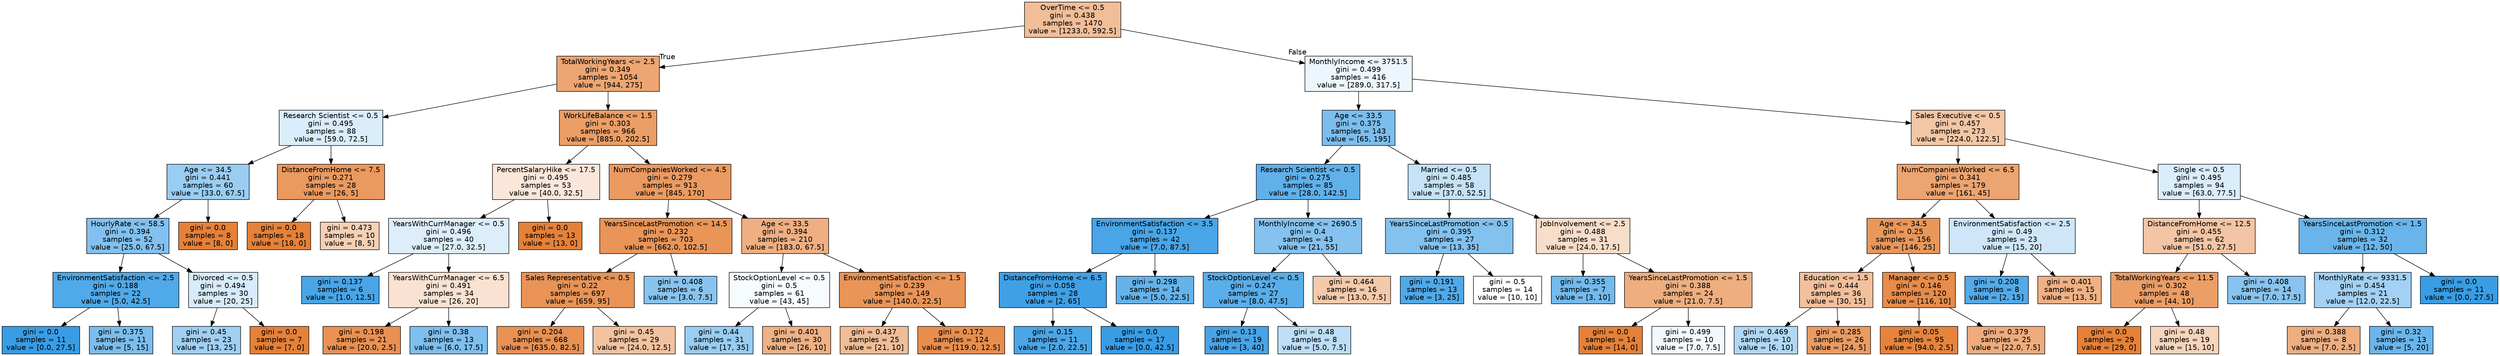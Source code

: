 digraph Tree {
node [shape=box, style="filled", color="black", fontname="helvetica"] ;
edge [fontname="helvetica"] ;
0 [label="OverTime <= 0.5\ngini = 0.438\nsamples = 1470\nvalue = [1233.0, 592.5]", fillcolor="#f1be98"] ;
1 [label="TotalWorkingYears <= 2.5\ngini = 0.349\nsamples = 1054\nvalue = [944, 275]", fillcolor="#eda673"] ;
0 -> 1 [labeldistance=2.5, labelangle=45, headlabel="True"] ;
2 [label="Research Scientist <= 0.5\ngini = 0.495\nsamples = 88\nvalue = [59.0, 72.5]", fillcolor="#daedfa"] ;
1 -> 2 ;
3 [label="Age <= 34.5\ngini = 0.441\nsamples = 60\nvalue = [33.0, 67.5]", fillcolor="#9acdf2"] ;
2 -> 3 ;
4 [label="HourlyRate <= 58.5\ngini = 0.394\nsamples = 52\nvalue = [25.0, 67.5]", fillcolor="#82c1ef"] ;
3 -> 4 ;
5 [label="EnvironmentSatisfaction <= 2.5\ngini = 0.188\nsamples = 22\nvalue = [5.0, 42.5]", fillcolor="#50a9e8"] ;
4 -> 5 ;
6 [label="gini = 0.0\nsamples = 11\nvalue = [0.0, 27.5]", fillcolor="#399de5"] ;
5 -> 6 ;
7 [label="gini = 0.375\nsamples = 11\nvalue = [5, 15]", fillcolor="#7bbeee"] ;
5 -> 7 ;
8 [label="Divorced <= 0.5\ngini = 0.494\nsamples = 30\nvalue = [20, 25]", fillcolor="#d7ebfa"] ;
4 -> 8 ;
9 [label="gini = 0.45\nsamples = 23\nvalue = [13, 25]", fillcolor="#a0d0f3"] ;
8 -> 9 ;
10 [label="gini = 0.0\nsamples = 7\nvalue = [7, 0]", fillcolor="#e58139"] ;
8 -> 10 ;
11 [label="gini = 0.0\nsamples = 8\nvalue = [8, 0]", fillcolor="#e58139"] ;
3 -> 11 ;
12 [label="DistanceFromHome <= 7.5\ngini = 0.271\nsamples = 28\nvalue = [26, 5]", fillcolor="#ea995f"] ;
2 -> 12 ;
13 [label="gini = 0.0\nsamples = 18\nvalue = [18, 0]", fillcolor="#e58139"] ;
12 -> 13 ;
14 [label="gini = 0.473\nsamples = 10\nvalue = [8, 5]", fillcolor="#f5d0b5"] ;
12 -> 14 ;
15 [label="WorkLifeBalance <= 1.5\ngini = 0.303\nsamples = 966\nvalue = [885.0, 202.5]", fillcolor="#eb9e66"] ;
1 -> 15 ;
16 [label="PercentSalaryHike <= 17.5\ngini = 0.495\nsamples = 53\nvalue = [40.0, 32.5]", fillcolor="#fae7da"] ;
15 -> 16 ;
17 [label="YearsWithCurrManager <= 0.5\ngini = 0.496\nsamples = 40\nvalue = [27.0, 32.5]", fillcolor="#ddeefb"] ;
16 -> 17 ;
18 [label="gini = 0.137\nsamples = 6\nvalue = [1.0, 12.5]", fillcolor="#49a5e7"] ;
17 -> 18 ;
19 [label="YearsWithCurrManager <= 6.5\ngini = 0.491\nsamples = 34\nvalue = [26, 20]", fillcolor="#f9e2d1"] ;
17 -> 19 ;
20 [label="gini = 0.198\nsamples = 21\nvalue = [20.0, 2.5]", fillcolor="#e89152"] ;
19 -> 20 ;
21 [label="gini = 0.38\nsamples = 13\nvalue = [6.0, 17.5]", fillcolor="#7dbfee"] ;
19 -> 21 ;
22 [label="gini = 0.0\nsamples = 13\nvalue = [13, 0]", fillcolor="#e58139"] ;
16 -> 22 ;
23 [label="NumCompaniesWorked <= 4.5\ngini = 0.279\nsamples = 913\nvalue = [845, 170]", fillcolor="#ea9a61"] ;
15 -> 23 ;
24 [label="YearsSinceLastPromotion <= 14.5\ngini = 0.232\nsamples = 703\nvalue = [662.0, 102.5]", fillcolor="#e99558"] ;
23 -> 24 ;
25 [label="Sales Representative <= 0.5\ngini = 0.22\nsamples = 697\nvalue = [659, 95]", fillcolor="#e99356"] ;
24 -> 25 ;
26 [label="gini = 0.204\nsamples = 668\nvalue = [635.0, 82.5]", fillcolor="#e89153"] ;
25 -> 26 ;
27 [label="gini = 0.45\nsamples = 29\nvalue = [24.0, 12.5]", fillcolor="#f3c3a0"] ;
25 -> 27 ;
28 [label="gini = 0.408\nsamples = 6\nvalue = [3.0, 7.5]", fillcolor="#88c4ef"] ;
24 -> 28 ;
29 [label="Age <= 33.5\ngini = 0.394\nsamples = 210\nvalue = [183.0, 67.5]", fillcolor="#efaf82"] ;
23 -> 29 ;
30 [label="StockOptionLevel <= 0.5\ngini = 0.5\nsamples = 61\nvalue = [43, 45]", fillcolor="#f6fbfe"] ;
29 -> 30 ;
31 [label="gini = 0.44\nsamples = 31\nvalue = [17, 35]", fillcolor="#99cdf2"] ;
30 -> 31 ;
32 [label="gini = 0.401\nsamples = 30\nvalue = [26, 10]", fillcolor="#efb185"] ;
30 -> 32 ;
33 [label="EnvironmentSatisfaction <= 1.5\ngini = 0.239\nsamples = 149\nvalue = [140.0, 22.5]", fillcolor="#e99559"] ;
29 -> 33 ;
34 [label="gini = 0.437\nsamples = 25\nvalue = [21, 10]", fillcolor="#f1bd97"] ;
33 -> 34 ;
35 [label="gini = 0.172\nsamples = 124\nvalue = [119.0, 12.5]", fillcolor="#e88e4e"] ;
33 -> 35 ;
36 [label="MonthlyIncome <= 3751.5\ngini = 0.499\nsamples = 416\nvalue = [289.0, 317.5]", fillcolor="#edf6fd"] ;
0 -> 36 [labeldistance=2.5, labelangle=-45, headlabel="False"] ;
37 [label="Age <= 33.5\ngini = 0.375\nsamples = 143\nvalue = [65, 195]", fillcolor="#7bbeee"] ;
36 -> 37 ;
38 [label="Research Scientist <= 0.5\ngini = 0.275\nsamples = 85\nvalue = [28.0, 142.5]", fillcolor="#60b0ea"] ;
37 -> 38 ;
39 [label="EnvironmentSatisfaction <= 3.5\ngini = 0.137\nsamples = 42\nvalue = [7.0, 87.5]", fillcolor="#49a5e7"] ;
38 -> 39 ;
40 [label="DistanceFromHome <= 6.5\ngini = 0.058\nsamples = 28\nvalue = [2, 65]", fillcolor="#3fa0e6"] ;
39 -> 40 ;
41 [label="gini = 0.15\nsamples = 11\nvalue = [2.0, 22.5]", fillcolor="#4ba6e7"] ;
40 -> 41 ;
42 [label="gini = 0.0\nsamples = 17\nvalue = [0.0, 42.5]", fillcolor="#399de5"] ;
40 -> 42 ;
43 [label="gini = 0.298\nsamples = 14\nvalue = [5.0, 22.5]", fillcolor="#65b3eb"] ;
39 -> 43 ;
44 [label="MonthlyIncome <= 2690.5\ngini = 0.4\nsamples = 43\nvalue = [21, 55]", fillcolor="#85c2ef"] ;
38 -> 44 ;
45 [label="StockOptionLevel <= 0.5\ngini = 0.247\nsamples = 27\nvalue = [8.0, 47.5]", fillcolor="#5aaee9"] ;
44 -> 45 ;
46 [label="gini = 0.13\nsamples = 19\nvalue = [3, 40]", fillcolor="#48a4e7"] ;
45 -> 46 ;
47 [label="gini = 0.48\nsamples = 8\nvalue = [5.0, 7.5]", fillcolor="#bddef6"] ;
45 -> 47 ;
48 [label="gini = 0.464\nsamples = 16\nvalue = [13.0, 7.5]", fillcolor="#f4caab"] ;
44 -> 48 ;
49 [label="Married <= 0.5\ngini = 0.485\nsamples = 58\nvalue = [37.0, 52.5]", fillcolor="#c5e2f7"] ;
37 -> 49 ;
50 [label="YearsSinceLastPromotion <= 0.5\ngini = 0.395\nsamples = 27\nvalue = [13, 35]", fillcolor="#83c1ef"] ;
49 -> 50 ;
51 [label="gini = 0.191\nsamples = 13\nvalue = [3, 25]", fillcolor="#51a9e8"] ;
50 -> 51 ;
52 [label="gini = 0.5\nsamples = 14\nvalue = [10, 10]", fillcolor="#ffffff"] ;
50 -> 52 ;
53 [label="JobInvolvement <= 2.5\ngini = 0.488\nsamples = 31\nvalue = [24.0, 17.5]", fillcolor="#f8ddc9"] ;
49 -> 53 ;
54 [label="gini = 0.355\nsamples = 7\nvalue = [3, 10]", fillcolor="#74baed"] ;
53 -> 54 ;
55 [label="YearsSinceLastPromotion <= 1.5\ngini = 0.388\nsamples = 24\nvalue = [21.0, 7.5]", fillcolor="#eeae80"] ;
53 -> 55 ;
56 [label="gini = 0.0\nsamples = 14\nvalue = [14, 0]", fillcolor="#e58139"] ;
55 -> 56 ;
57 [label="gini = 0.499\nsamples = 10\nvalue = [7.0, 7.5]", fillcolor="#f2f8fd"] ;
55 -> 57 ;
58 [label="Sales Executive <= 0.5\ngini = 0.457\nsamples = 273\nvalue = [224.0, 122.5]", fillcolor="#f3c6a5"] ;
36 -> 58 ;
59 [label="NumCompaniesWorked <= 6.5\ngini = 0.341\nsamples = 179\nvalue = [161, 45]", fillcolor="#eca470"] ;
58 -> 59 ;
60 [label="Age <= 34.5\ngini = 0.25\nsamples = 156\nvalue = [146, 25]", fillcolor="#e9975b"] ;
59 -> 60 ;
61 [label="Education <= 1.5\ngini = 0.444\nsamples = 36\nvalue = [30, 15]", fillcolor="#f2c09c"] ;
60 -> 61 ;
62 [label="gini = 0.469\nsamples = 10\nvalue = [6, 10]", fillcolor="#b0d8f5"] ;
61 -> 62 ;
63 [label="gini = 0.285\nsamples = 26\nvalue = [24, 5]", fillcolor="#ea9b62"] ;
61 -> 63 ;
64 [label="Manager <= 0.5\ngini = 0.146\nsamples = 120\nvalue = [116, 10]", fillcolor="#e78c4a"] ;
60 -> 64 ;
65 [label="gini = 0.05\nsamples = 95\nvalue = [94.0, 2.5]", fillcolor="#e6843e"] ;
64 -> 65 ;
66 [label="gini = 0.379\nsamples = 25\nvalue = [22.0, 7.5]", fillcolor="#eeac7c"] ;
64 -> 66 ;
67 [label="EnvironmentSatisfaction <= 2.5\ngini = 0.49\nsamples = 23\nvalue = [15, 20]", fillcolor="#cee6f8"] ;
59 -> 67 ;
68 [label="gini = 0.208\nsamples = 8\nvalue = [2, 15]", fillcolor="#53aae8"] ;
67 -> 68 ;
69 [label="gini = 0.401\nsamples = 15\nvalue = [13, 5]", fillcolor="#efb185"] ;
67 -> 69 ;
70 [label="Single <= 0.5\ngini = 0.495\nsamples = 94\nvalue = [63.0, 77.5]", fillcolor="#daedfa"] ;
58 -> 70 ;
71 [label="DistanceFromHome <= 12.5\ngini = 0.455\nsamples = 62\nvalue = [51.0, 27.5]", fillcolor="#f3c5a4"] ;
70 -> 71 ;
72 [label="TotalWorkingYears <= 11.5\ngini = 0.302\nsamples = 48\nvalue = [44, 10]", fillcolor="#eb9e66"] ;
71 -> 72 ;
73 [label="gini = 0.0\nsamples = 29\nvalue = [29, 0]", fillcolor="#e58139"] ;
72 -> 73 ;
74 [label="gini = 0.48\nsamples = 19\nvalue = [15, 10]", fillcolor="#f6d5bd"] ;
72 -> 74 ;
75 [label="gini = 0.408\nsamples = 14\nvalue = [7.0, 17.5]", fillcolor="#88c4ef"] ;
71 -> 75 ;
76 [label="YearsSinceLastPromotion <= 1.5\ngini = 0.312\nsamples = 32\nvalue = [12, 50]", fillcolor="#69b5eb"] ;
70 -> 76 ;
77 [label="MonthlyRate <= 9331.5\ngini = 0.454\nsamples = 21\nvalue = [12.0, 22.5]", fillcolor="#a3d1f3"] ;
76 -> 77 ;
78 [label="gini = 0.388\nsamples = 8\nvalue = [7.0, 2.5]", fillcolor="#eeae80"] ;
77 -> 78 ;
79 [label="gini = 0.32\nsamples = 13\nvalue = [5, 20]", fillcolor="#6ab6ec"] ;
77 -> 79 ;
80 [label="gini = 0.0\nsamples = 11\nvalue = [0.0, 27.5]", fillcolor="#399de5"] ;
76 -> 80 ;
}
